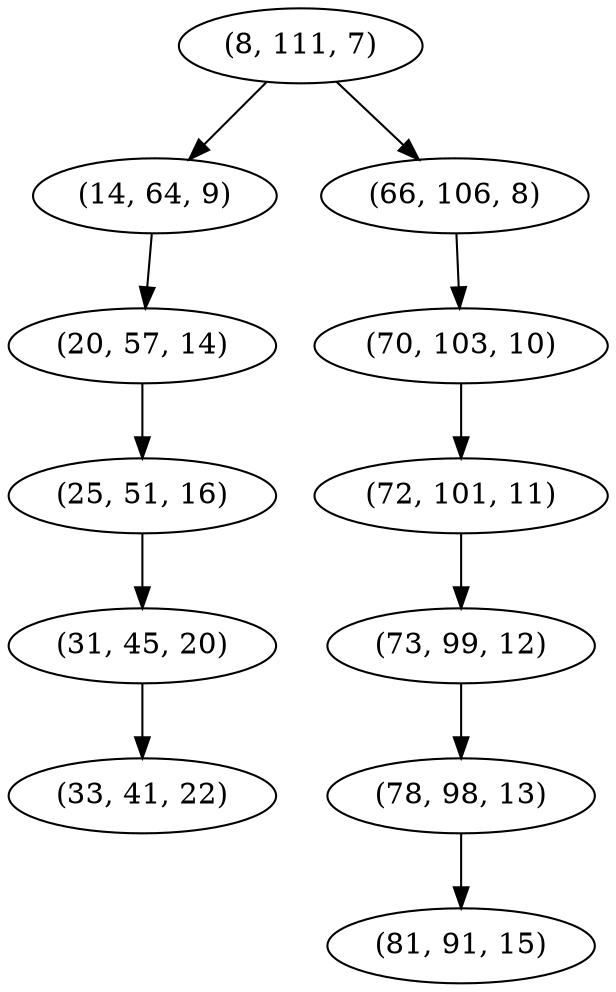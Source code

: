 digraph tree {
    "(8, 111, 7)";
    "(14, 64, 9)";
    "(20, 57, 14)";
    "(25, 51, 16)";
    "(31, 45, 20)";
    "(33, 41, 22)";
    "(66, 106, 8)";
    "(70, 103, 10)";
    "(72, 101, 11)";
    "(73, 99, 12)";
    "(78, 98, 13)";
    "(81, 91, 15)";
    "(8, 111, 7)" -> "(14, 64, 9)";
    "(8, 111, 7)" -> "(66, 106, 8)";
    "(14, 64, 9)" -> "(20, 57, 14)";
    "(20, 57, 14)" -> "(25, 51, 16)";
    "(25, 51, 16)" -> "(31, 45, 20)";
    "(31, 45, 20)" -> "(33, 41, 22)";
    "(66, 106, 8)" -> "(70, 103, 10)";
    "(70, 103, 10)" -> "(72, 101, 11)";
    "(72, 101, 11)" -> "(73, 99, 12)";
    "(73, 99, 12)" -> "(78, 98, 13)";
    "(78, 98, 13)" -> "(81, 91, 15)";
}

